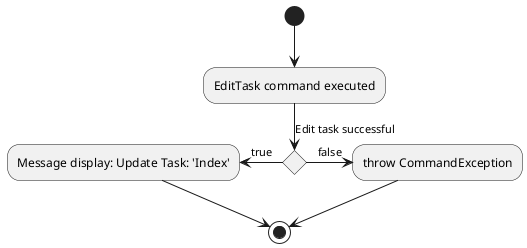 @startuml
(*) --> "EditTask command executed"
if "Edit task successful" then
  -left->[true] "Message display: Update Task: 'Index'"
  -> (*)
else
  -right->[false] "throw CommandException"
  -->(*)
@enduml